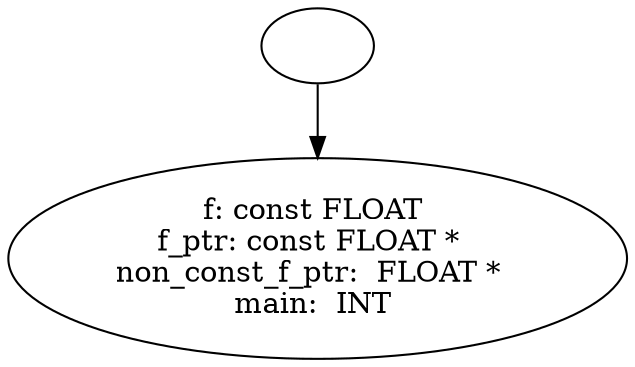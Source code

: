 digraph AST {
  "127805889556352" [label=""];
  "127805889556352" -> "127805889559472";
  "127805889559472" [label="f: const FLOAT 
f_ptr: const FLOAT *  
non_const_f_ptr:  FLOAT *  
main:  INT "];
}
